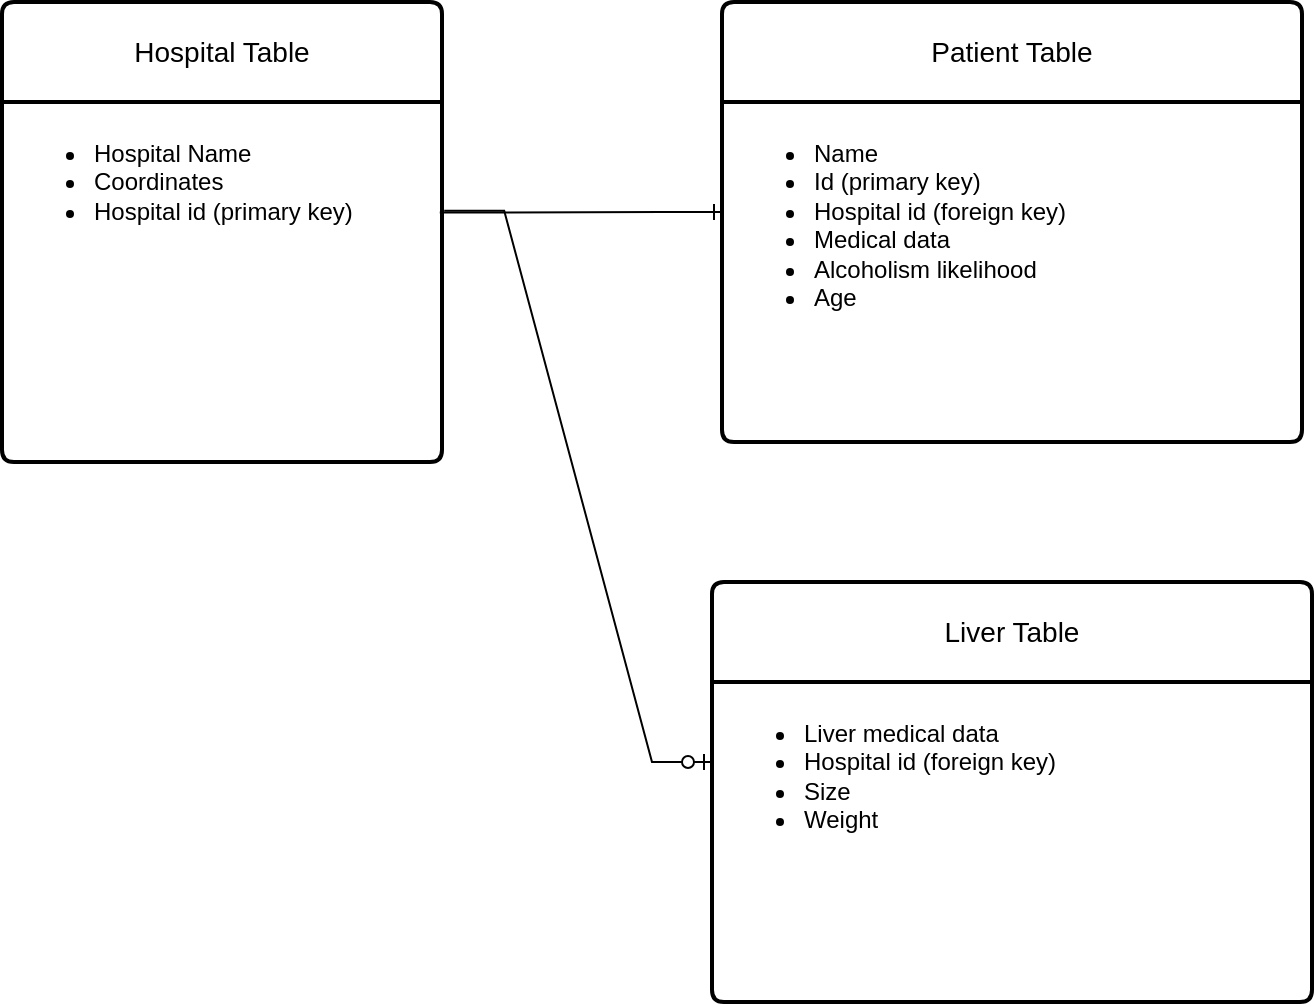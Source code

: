 <mxfile version="22.1.18" type="github">
  <diagram name="Page-1" id="MgtDasW34nhUiPIiizhz">
    <mxGraphModel dx="1042" dy="665" grid="1" gridSize="10" guides="1" tooltips="1" connect="1" arrows="1" fold="1" page="1" pageScale="1" pageWidth="827" pageHeight="1169" math="0" shadow="0">
      <root>
        <mxCell id="0" />
        <mxCell id="1" parent="0" />
        <mxCell id="AqtN2Kq2WrDPKJY7MdaL-18" value="Hospital Table" style="swimlane;childLayout=stackLayout;horizontal=1;startSize=50;horizontalStack=0;rounded=1;fontSize=14;fontStyle=0;strokeWidth=2;resizeParent=0;resizeLast=1;shadow=0;dashed=0;align=center;arcSize=4;whiteSpace=wrap;html=1;" vertex="1" parent="1">
          <mxGeometry x="40" y="40" width="220" height="230" as="geometry" />
        </mxCell>
        <mxCell id="AqtN2Kq2WrDPKJY7MdaL-19" value="&lt;ul&gt;&lt;li&gt;Hospital Name&lt;/li&gt;&lt;li&gt;Coordinates&amp;nbsp;&lt;/li&gt;&lt;li&gt;Hospital id (primary key)&lt;/li&gt;&lt;/ul&gt;" style="align=left;strokeColor=none;fillColor=none;spacingLeft=4;fontSize=12;verticalAlign=top;resizable=0;rotatable=0;part=1;html=1;" vertex="1" parent="AqtN2Kq2WrDPKJY7MdaL-18">
          <mxGeometry y="50" width="220" height="180" as="geometry" />
        </mxCell>
        <mxCell id="AqtN2Kq2WrDPKJY7MdaL-20" value="Patient Table" style="swimlane;childLayout=stackLayout;horizontal=1;startSize=50;horizontalStack=0;rounded=1;fontSize=14;fontStyle=0;strokeWidth=2;resizeParent=0;resizeLast=1;shadow=0;dashed=0;align=center;arcSize=4;whiteSpace=wrap;html=1;" vertex="1" parent="1">
          <mxGeometry x="400" y="40" width="290" height="220" as="geometry" />
        </mxCell>
        <mxCell id="AqtN2Kq2WrDPKJY7MdaL-21" value="&lt;ul&gt;&lt;li&gt;Name&lt;/li&gt;&lt;li&gt;Id (primary key)&lt;/li&gt;&lt;li&gt;Hospital id (foreign key)&lt;/li&gt;&lt;li&gt;Medical data&lt;/li&gt;&lt;li&gt;Alcoholism likelihood&lt;/li&gt;&lt;li&gt;Age&lt;/li&gt;&lt;/ul&gt;" style="align=left;strokeColor=none;fillColor=none;spacingLeft=4;fontSize=12;verticalAlign=top;resizable=0;rotatable=0;part=1;html=1;" vertex="1" parent="AqtN2Kq2WrDPKJY7MdaL-20">
          <mxGeometry y="50" width="290" height="170" as="geometry" />
        </mxCell>
        <mxCell id="AqtN2Kq2WrDPKJY7MdaL-26" value="Liver Table" style="swimlane;childLayout=stackLayout;horizontal=1;startSize=50;horizontalStack=0;rounded=1;fontSize=14;fontStyle=0;strokeWidth=2;resizeParent=0;resizeLast=1;shadow=0;dashed=0;align=center;arcSize=4;whiteSpace=wrap;html=1;" vertex="1" parent="1">
          <mxGeometry x="395" y="330" width="300" height="210" as="geometry" />
        </mxCell>
        <mxCell id="AqtN2Kq2WrDPKJY7MdaL-27" value="&lt;ul&gt;&lt;li&gt;Liver medical data&lt;/li&gt;&lt;li&gt;Hospital id (foreign key)&lt;/li&gt;&lt;li&gt;Size&lt;/li&gt;&lt;li&gt;Weight&lt;/li&gt;&lt;/ul&gt;" style="align=left;strokeColor=none;fillColor=none;spacingLeft=4;fontSize=12;verticalAlign=top;resizable=0;rotatable=0;part=1;html=1;" vertex="1" parent="AqtN2Kq2WrDPKJY7MdaL-26">
          <mxGeometry y="50" width="300" height="160" as="geometry" />
        </mxCell>
        <mxCell id="AqtN2Kq2WrDPKJY7MdaL-28" value="" style="edgeStyle=entityRelationEdgeStyle;fontSize=12;html=1;endArrow=ERone;endFill=1;rounded=0;exitX=0.995;exitY=0.307;exitDx=0;exitDy=0;exitPerimeter=0;" edge="1" parent="1" source="AqtN2Kq2WrDPKJY7MdaL-19">
          <mxGeometry width="100" height="100" relative="1" as="geometry">
            <mxPoint x="360" y="360" as="sourcePoint" />
            <mxPoint x="400" y="145" as="targetPoint" />
          </mxGeometry>
        </mxCell>
        <mxCell id="AqtN2Kq2WrDPKJY7MdaL-29" value="" style="edgeStyle=entityRelationEdgeStyle;fontSize=12;html=1;endArrow=ERzeroToOne;endFill=1;rounded=0;exitX=1.005;exitY=0.302;exitDx=0;exitDy=0;exitPerimeter=0;entryX=0;entryY=0.25;entryDx=0;entryDy=0;" edge="1" parent="1" source="AqtN2Kq2WrDPKJY7MdaL-19" target="AqtN2Kq2WrDPKJY7MdaL-27">
          <mxGeometry width="100" height="100" relative="1" as="geometry">
            <mxPoint x="360" y="360" as="sourcePoint" />
            <mxPoint x="460" y="260" as="targetPoint" />
          </mxGeometry>
        </mxCell>
      </root>
    </mxGraphModel>
  </diagram>
</mxfile>
